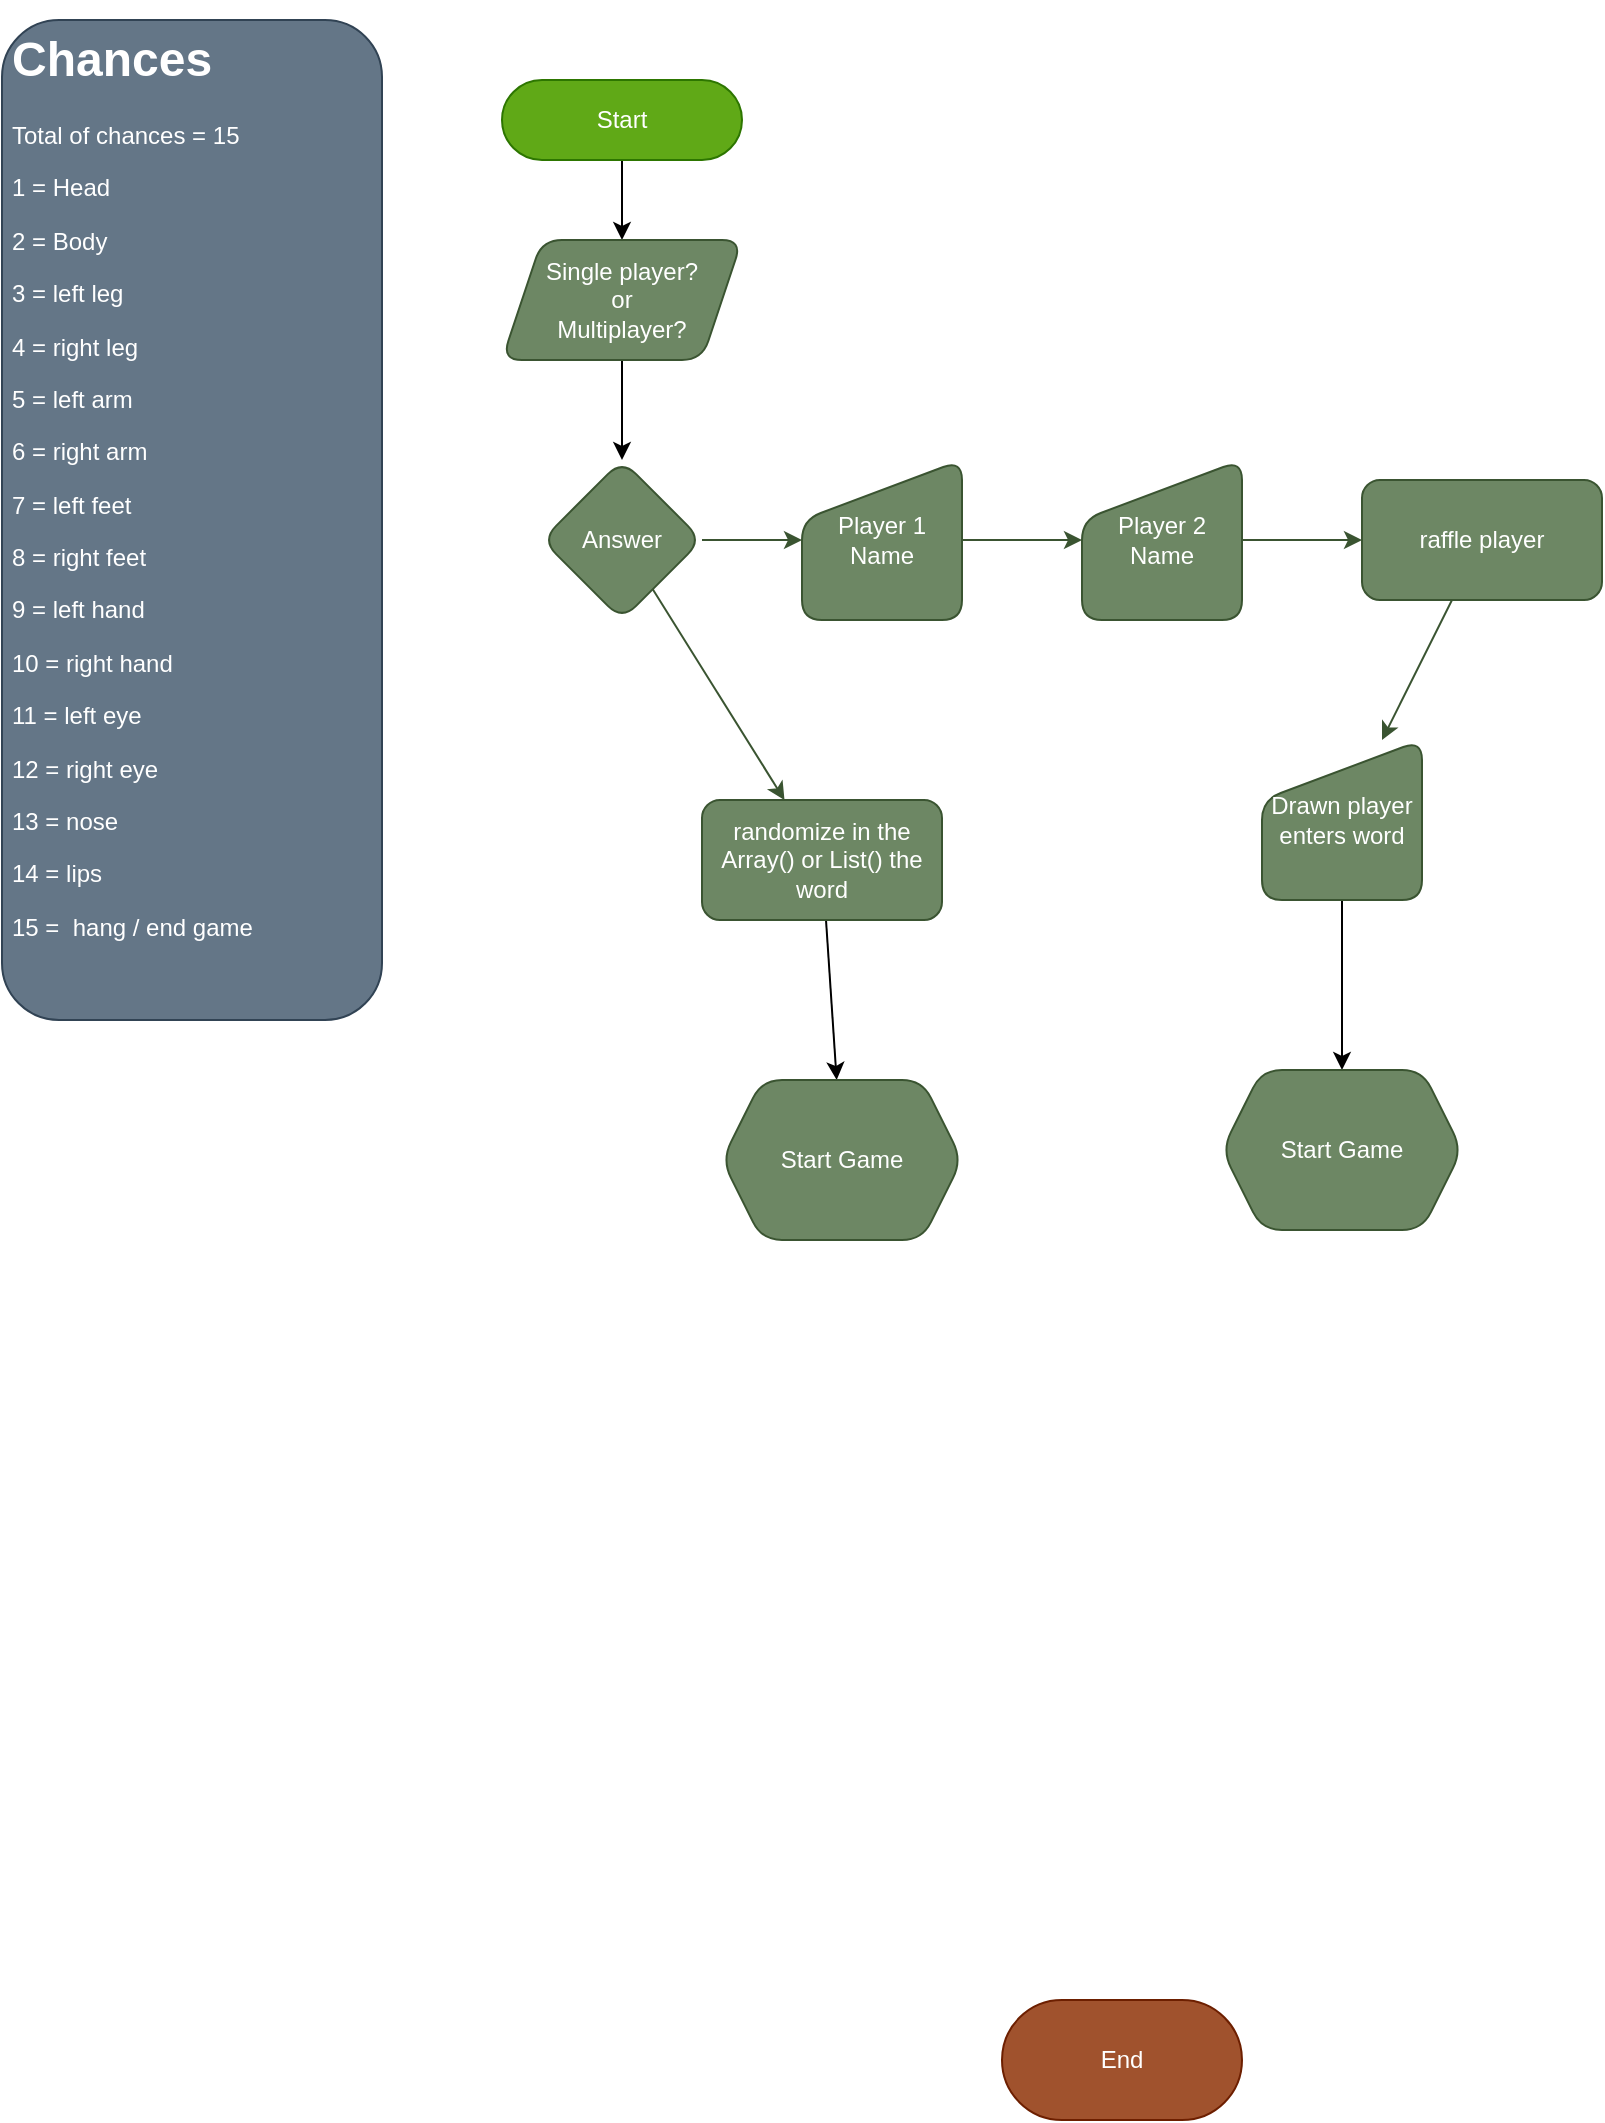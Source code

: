 <mxfile>
    <diagram id="F2fhzsgZS-mnZyFLeK-5" name="Página-1">
        <mxGraphModel dx="2025" dy="471" grid="1" gridSize="10" guides="1" tooltips="1" connect="1" arrows="1" fold="1" page="1" pageScale="1" pageWidth="827" pageHeight="1169" math="0" shadow="0">
            <root>
                <mxCell id="0"/>
                <mxCell id="1" parent="0"/>
                <mxCell id="8" value="" style="edgeStyle=none;html=1;rounded=1;" parent="1" source="3" target="4" edge="1">
                    <mxGeometry relative="1" as="geometry"/>
                </mxCell>
                <mxCell id="3" value="Start" style="rounded=1;whiteSpace=wrap;html=1;arcSize=50;fillColor=#60a917;fontColor=#ffffff;strokeColor=#2D7600;" parent="1" vertex="1">
                    <mxGeometry x="70" y="50" width="120" height="40" as="geometry"/>
                </mxCell>
                <mxCell id="19" value="" style="edgeStyle=none;html=1;rounded=1;" parent="1" source="4" target="9" edge="1">
                    <mxGeometry relative="1" as="geometry"/>
                </mxCell>
                <mxCell id="4" value="Single player?&lt;br&gt;or&lt;br&gt;Multiplayer?" style="shape=parallelogram;perimeter=parallelogramPerimeter;whiteSpace=wrap;html=1;fixedSize=1;size=20;fillColor=#6d8764;fontColor=#ffffff;strokeColor=#3A5431;rounded=1;" parent="1" vertex="1">
                    <mxGeometry x="70" y="130" width="120" height="60" as="geometry"/>
                </mxCell>
                <mxCell id="15" value="" style="edgeStyle=none;html=1;fillColor=#6d8764;strokeColor=#3A5431;rounded=1;" parent="1" source="9" target="14" edge="1">
                    <mxGeometry relative="1" as="geometry"/>
                </mxCell>
                <mxCell id="23" value="" style="edgeStyle=none;html=1;fillColor=#6d8764;strokeColor=#3A5431;rounded=1;" parent="1" source="9" target="22" edge="1">
                    <mxGeometry relative="1" as="geometry"/>
                </mxCell>
                <mxCell id="9" value="Answer" style="rhombus;whiteSpace=wrap;html=1;fillColor=#6d8764;fontColor=#ffffff;strokeColor=#3A5431;rounded=1;" parent="1" vertex="1">
                    <mxGeometry x="90" y="240" width="80" height="80" as="geometry"/>
                </mxCell>
                <mxCell id="18" value="" style="edgeStyle=none;html=1;fillColor=#6d8764;strokeColor=#3A5431;rounded=1;" parent="1" source="13" target="17" edge="1">
                    <mxGeometry relative="1" as="geometry"/>
                </mxCell>
                <mxCell id="13" value="Player 2 Name" style="shape=manualInput;whiteSpace=wrap;html=1;fillColor=#6d8764;fontColor=#ffffff;strokeColor=#3A5431;rounded=1;" parent="1" vertex="1">
                    <mxGeometry x="360" y="240" width="80" height="80" as="geometry"/>
                </mxCell>
                <mxCell id="16" value="" style="edgeStyle=none;html=1;fillColor=#6d8764;strokeColor=#3A5431;rounded=1;" parent="1" source="14" target="13" edge="1">
                    <mxGeometry relative="1" as="geometry"/>
                </mxCell>
                <mxCell id="14" value="Player 1&lt;br&gt;Name" style="shape=manualInput;whiteSpace=wrap;html=1;fillColor=#6d8764;fontColor=#ffffff;strokeColor=#3A5431;rounded=1;" parent="1" vertex="1">
                    <mxGeometry x="220" y="240" width="80" height="80" as="geometry"/>
                </mxCell>
                <mxCell id="21" value="" style="edgeStyle=none;html=1;fillColor=#6d8764;strokeColor=#3A5431;rounded=1;" parent="1" source="17" target="20" edge="1">
                    <mxGeometry relative="1" as="geometry"/>
                </mxCell>
                <mxCell id="17" value="raffle player" style="whiteSpace=wrap;html=1;fillColor=#6d8764;fontColor=#ffffff;strokeColor=#3A5431;rounded=1;" parent="1" vertex="1">
                    <mxGeometry x="500" y="250" width="120" height="60" as="geometry"/>
                </mxCell>
                <mxCell id="32" value="" style="edgeStyle=none;html=1;rounded=1;" parent="1" source="20" target="29" edge="1">
                    <mxGeometry relative="1" as="geometry"/>
                </mxCell>
                <mxCell id="20" value="Drawn player enters word" style="shape=manualInput;whiteSpace=wrap;html=1;fillColor=#6d8764;fontColor=#ffffff;strokeColor=#3A5431;rounded=1;" parent="1" vertex="1">
                    <mxGeometry x="450" y="380" width="80" height="80" as="geometry"/>
                </mxCell>
                <mxCell id="30" value="" style="edgeStyle=none;html=1;rounded=1;" parent="1" source="22" target="24" edge="1">
                    <mxGeometry relative="1" as="geometry"/>
                </mxCell>
                <mxCell id="22" value="randomize in the Array() or List() the word" style="whiteSpace=wrap;html=1;fillColor=#6d8764;fontColor=#ffffff;strokeColor=#3A5431;rounded=1;" parent="1" vertex="1">
                    <mxGeometry x="170" y="410" width="120" height="60" as="geometry"/>
                </mxCell>
                <mxCell id="24" value="Start Game" style="shape=hexagon;perimeter=hexagonPerimeter2;whiteSpace=wrap;html=1;fixedSize=1;fillColor=#6d8764;strokeColor=#3A5431;fontColor=#ffffff;rounded=1;" parent="1" vertex="1">
                    <mxGeometry x="180" y="550" width="120" height="80" as="geometry"/>
                </mxCell>
                <mxCell id="27" value="&lt;h1&gt;Chances&lt;/h1&gt;&lt;p&gt;Total of chances = 15&lt;/p&gt;&lt;p&gt;1 = Head&lt;/p&gt;&lt;p&gt;2 = Body&lt;/p&gt;&lt;p&gt;3 = left leg&amp;nbsp;&lt;/p&gt;&lt;p&gt;4 = right leg&lt;/p&gt;&lt;p&gt;5 = left arm&lt;/p&gt;&lt;p&gt;6 = right arm&lt;/p&gt;&lt;p&gt;7 = left feet&lt;/p&gt;&lt;p&gt;8 = right feet&lt;/p&gt;&lt;p&gt;9 = left hand&lt;/p&gt;&lt;p&gt;10 = right hand&lt;/p&gt;&lt;p&gt;11 = left eye&lt;/p&gt;&lt;p&gt;12 = right eye&lt;/p&gt;&lt;p&gt;13 = nose&lt;/p&gt;&lt;p&gt;14 = lips&lt;/p&gt;&lt;p&gt;15 =&amp;nbsp; hang / end game&lt;/p&gt;" style="text;html=1;strokeColor=#314354;fillColor=#647687;spacing=5;spacingTop=-20;whiteSpace=wrap;overflow=hidden;rounded=1;fontColor=#ffffff;" parent="1" vertex="1">
                    <mxGeometry x="-180" y="20" width="190" height="500" as="geometry"/>
                </mxCell>
                <mxCell id="28" value="End" style="rounded=1;whiteSpace=wrap;html=1;arcSize=50;fillColor=#a0522d;fontColor=#ffffff;strokeColor=#6D1F00;" parent="1" vertex="1">
                    <mxGeometry x="320" y="1010" width="120" height="60" as="geometry"/>
                </mxCell>
                <mxCell id="29" value="Start Game" style="shape=hexagon;perimeter=hexagonPerimeter2;whiteSpace=wrap;html=1;fixedSize=1;fillColor=#6d8764;strokeColor=#3A5431;fontColor=#ffffff;rounded=1;" parent="1" vertex="1">
                    <mxGeometry x="430" y="545" width="120" height="80" as="geometry"/>
                </mxCell>
            </root>
        </mxGraphModel>
    </diagram>
</mxfile>